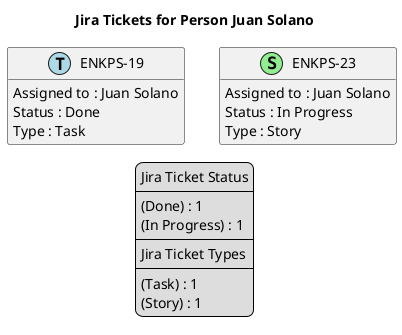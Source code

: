 @startuml
'https://plantuml.com/class-diagram

' GENERATE CLASS DIAGRAM ===========
' Generated at    : Tue Apr 23 13:03:14 CEST 2024

title Jira Tickets for Person Juan Solano
hide empty members

legend
Jira Ticket Status
----
(Done) : 1
(In Progress) : 1
----
Jira Ticket Types
----
(Task) : 1
(Story) : 1
end legend


' Tickets =======
class "ENKPS-19" << (T,lightblue) >> {
  Assigned to : Juan Solano
  Status : Done
  Type : Task
}

class "ENKPS-23" << (S,lightgreen) >> {
  Assigned to : Juan Solano
  Status : In Progress
  Type : Story
}



' Links =======


@enduml
